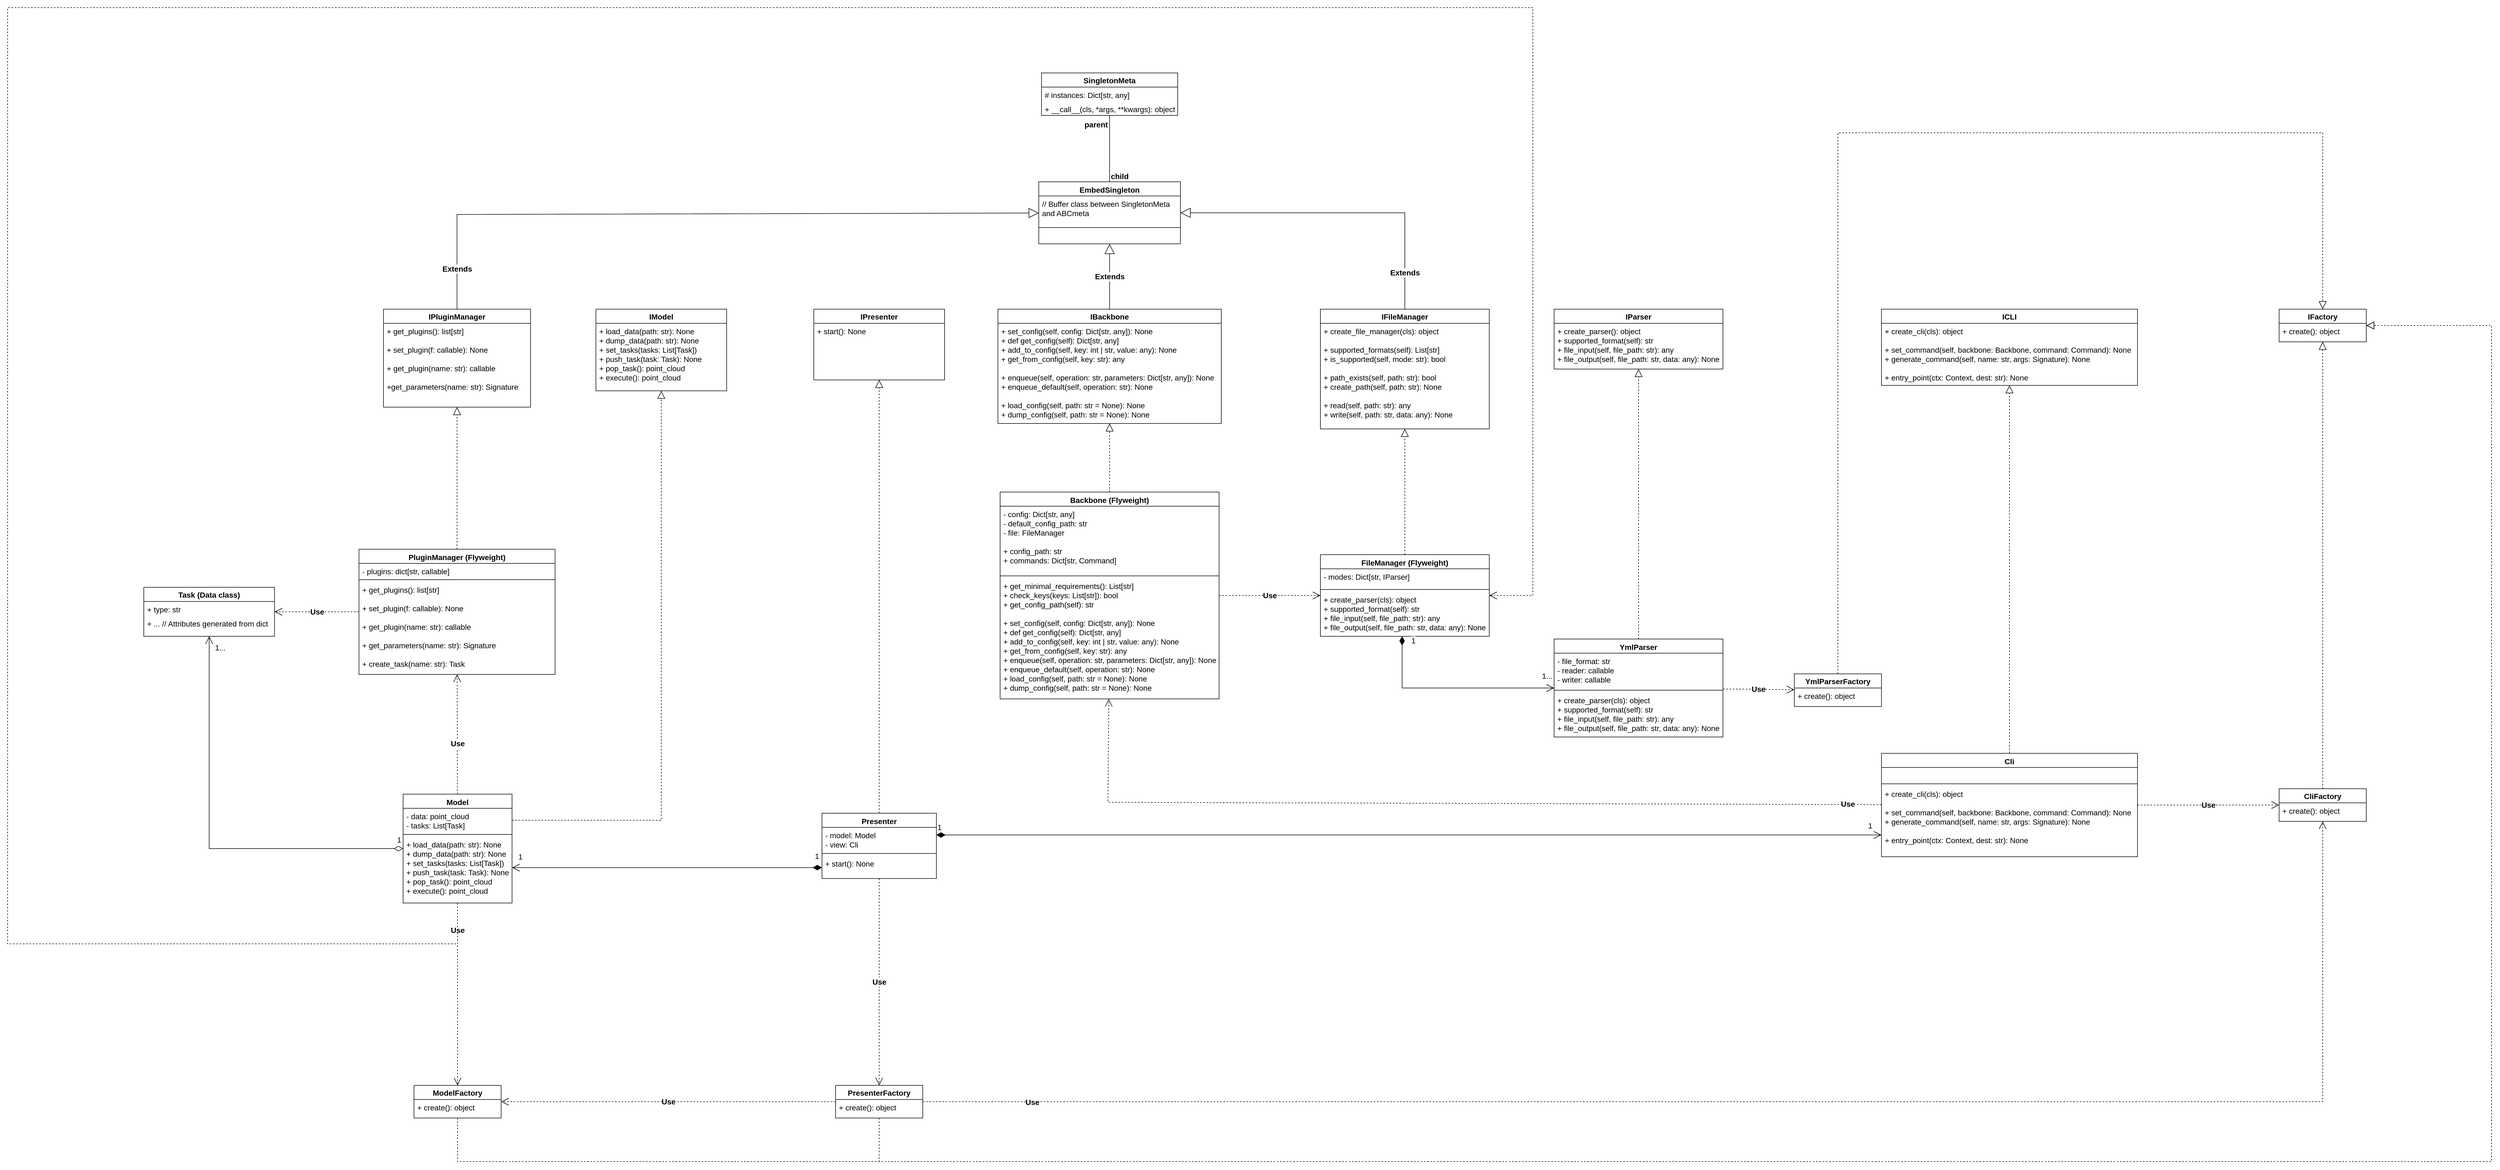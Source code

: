 <mxfile version="20.8.16" type="device"><diagram id="C5RBs43oDa-KdzZeNtuy" name="Page-1"><mxGraphModel dx="5408" dy="2427" grid="1" gridSize="10" guides="1" tooltips="1" connect="1" arrows="1" fold="1" page="1" pageScale="1" pageWidth="827" pageHeight="1169" math="0" shadow="0"><root><mxCell id="WIyWlLk6GJQsqaUBKTNV-0"/><mxCell id="WIyWlLk6GJQsqaUBKTNV-1" parent="WIyWlLk6GJQsqaUBKTNV-0"/><mxCell id="mrC0hWZG377ye2_TDIYc-4" value="IFactory" style="swimlane;fontStyle=1;childLayout=stackLayout;horizontal=1;startSize=26;fillColor=none;horizontalStack=0;resizeParent=1;resizeParentMax=0;resizeLast=0;collapsible=1;marginBottom=0;fontSize=14;" vertex="1" parent="WIyWlLk6GJQsqaUBKTNV-1"><mxGeometry x="1530" y="434" width="160" height="60" as="geometry"/></mxCell><mxCell id="mrC0hWZG377ye2_TDIYc-5" value="+ create(): object" style="text;strokeColor=none;fillColor=none;align=left;verticalAlign=top;spacingLeft=4;spacingRight=4;overflow=hidden;rotatable=0;points=[[0,0.5],[1,0.5]];portConstraint=eastwest;fontSize=14;" vertex="1" parent="mrC0hWZG377ye2_TDIYc-4"><mxGeometry y="26" width="160" height="34" as="geometry"/></mxCell><mxCell id="mrC0hWZG377ye2_TDIYc-10" value="SingletonMeta" style="swimlane;fontStyle=1;childLayout=stackLayout;horizontal=1;startSize=26;fillColor=none;horizontalStack=0;resizeParent=1;resizeParentMax=0;resizeLast=0;collapsible=1;marginBottom=0;fontSize=14;" vertex="1" parent="WIyWlLk6GJQsqaUBKTNV-1"><mxGeometry x="-742" width="250" height="78" as="geometry"/></mxCell><mxCell id="mrC0hWZG377ye2_TDIYc-11" value="# instances: Dict[str, any]" style="text;strokeColor=none;fillColor=none;align=left;verticalAlign=top;spacingLeft=4;spacingRight=4;overflow=hidden;rotatable=0;points=[[0,0.5],[1,0.5]];portConstraint=eastwest;fontSize=14;" vertex="1" parent="mrC0hWZG377ye2_TDIYc-10"><mxGeometry y="26" width="250" height="26" as="geometry"/></mxCell><mxCell id="mrC0hWZG377ye2_TDIYc-13" value="+ __call__(cls, *args, **kwargs): object" style="text;strokeColor=none;fillColor=none;align=left;verticalAlign=top;spacingLeft=4;spacingRight=4;overflow=hidden;rotatable=0;points=[[0,0.5],[1,0.5]];portConstraint=eastwest;fontSize=14;" vertex="1" parent="mrC0hWZG377ye2_TDIYc-10"><mxGeometry y="52" width="250" height="26" as="geometry"/></mxCell><mxCell id="mrC0hWZG377ye2_TDIYc-14" value="EmbedSingleton" style="swimlane;fontStyle=1;align=center;verticalAlign=top;childLayout=stackLayout;horizontal=1;startSize=26;horizontalStack=0;resizeParent=1;resizeParentMax=0;resizeLast=0;collapsible=1;marginBottom=0;fontSize=14;" vertex="1" parent="WIyWlLk6GJQsqaUBKTNV-1"><mxGeometry x="-747" y="200" width="260" height="114" as="geometry"/></mxCell><mxCell id="mrC0hWZG377ye2_TDIYc-15" value="// Buffer class between SingletonMeta&#10;and ABCmeta " style="text;strokeColor=none;fillColor=none;align=left;verticalAlign=top;spacingLeft=4;spacingRight=4;overflow=hidden;rotatable=0;points=[[0,0.5],[1,0.5]];portConstraint=eastwest;fontSize=14;" vertex="1" parent="mrC0hWZG377ye2_TDIYc-14"><mxGeometry y="26" width="260" height="54" as="geometry"/></mxCell><mxCell id="mrC0hWZG377ye2_TDIYc-16" value="" style="line;strokeWidth=1;fillColor=none;align=left;verticalAlign=middle;spacingTop=-1;spacingLeft=3;spacingRight=3;rotatable=0;labelPosition=right;points=[];portConstraint=eastwest;strokeColor=inherit;fontSize=14;" vertex="1" parent="mrC0hWZG377ye2_TDIYc-14"><mxGeometry y="80" width="260" height="8" as="geometry"/></mxCell><mxCell id="mrC0hWZG377ye2_TDIYc-17" value=" " style="text;strokeColor=none;fillColor=none;align=left;verticalAlign=top;spacingLeft=4;spacingRight=4;overflow=hidden;rotatable=0;points=[[0,0.5],[1,0.5]];portConstraint=eastwest;fontSize=14;" vertex="1" parent="mrC0hWZG377ye2_TDIYc-14"><mxGeometry y="88" width="260" height="26" as="geometry"/></mxCell><mxCell id="mrC0hWZG377ye2_TDIYc-18" value="" style="endArrow=none;html=1;edgeStyle=orthogonalEdgeStyle;rounded=0;fontSize=14;" edge="1" parent="WIyWlLk6GJQsqaUBKTNV-1" source="mrC0hWZG377ye2_TDIYc-10" target="mrC0hWZG377ye2_TDIYc-14"><mxGeometry relative="1" as="geometry"><mxPoint x="-572" y="160" as="sourcePoint"/><mxPoint x="-412" y="160" as="targetPoint"/></mxGeometry></mxCell><mxCell id="mrC0hWZG377ye2_TDIYc-19" value="&lt;b&gt;parent&lt;/b&gt;" style="edgeLabel;resizable=0;html=1;align=left;verticalAlign=bottom;fontSize=14;" connectable="0" vertex="1" parent="mrC0hWZG377ye2_TDIYc-18"><mxGeometry x="-1" relative="1" as="geometry"><mxPoint x="-48" y="27" as="offset"/></mxGeometry></mxCell><mxCell id="mrC0hWZG377ye2_TDIYc-20" value="&lt;b&gt;child&lt;/b&gt;" style="edgeLabel;resizable=0;html=1;align=right;verticalAlign=bottom;fontSize=14;" connectable="0" vertex="1" parent="mrC0hWZG377ye2_TDIYc-18"><mxGeometry x="1" relative="1" as="geometry"><mxPoint x="35" as="offset"/></mxGeometry></mxCell><mxCell id="mrC0hWZG377ye2_TDIYc-26" value="YmlParserFactory" style="swimlane;fontStyle=1;childLayout=stackLayout;horizontal=1;startSize=26;fillColor=none;horizontalStack=0;resizeParent=1;resizeParentMax=0;resizeLast=0;collapsible=1;marginBottom=0;fontSize=14;" vertex="1" parent="WIyWlLk6GJQsqaUBKTNV-1"><mxGeometry x="640" y="1104" width="160" height="60" as="geometry"/></mxCell><mxCell id="mrC0hWZG377ye2_TDIYc-27" value="+ create(): object" style="text;strokeColor=none;fillColor=none;align=left;verticalAlign=top;spacingLeft=4;spacingRight=4;overflow=hidden;rotatable=0;points=[[0,0.5],[1,0.5]];portConstraint=eastwest;fontSize=14;" vertex="1" parent="mrC0hWZG377ye2_TDIYc-26"><mxGeometry y="26" width="160" height="34" as="geometry"/></mxCell><mxCell id="mrC0hWZG377ye2_TDIYc-28" value="" style="endArrow=block;dashed=1;endFill=0;endSize=12;html=1;rounded=0;fontSize=14;" edge="1" parent="WIyWlLk6GJQsqaUBKTNV-1" source="mrC0hWZG377ye2_TDIYc-26" target="mrC0hWZG377ye2_TDIYc-4"><mxGeometry width="160" relative="1" as="geometry"><mxPoint x="480" y="140" as="sourcePoint"/><mxPoint x="640" y="140" as="targetPoint"/><Array as="points"><mxPoint x="720" y="110"/><mxPoint x="1610" y="110"/></Array></mxGeometry></mxCell><mxCell id="mrC0hWZG377ye2_TDIYc-32" value="CliFactory" style="swimlane;fontStyle=1;childLayout=stackLayout;horizontal=1;startSize=26;fillColor=none;horizontalStack=0;resizeParent=1;resizeParentMax=0;resizeLast=0;collapsible=1;marginBottom=0;fontSize=14;" vertex="1" parent="WIyWlLk6GJQsqaUBKTNV-1"><mxGeometry x="1530" y="1315" width="160" height="60" as="geometry"/></mxCell><mxCell id="mrC0hWZG377ye2_TDIYc-33" value="+ create(): object" style="text;strokeColor=none;fillColor=none;align=left;verticalAlign=top;spacingLeft=4;spacingRight=4;overflow=hidden;rotatable=0;points=[[0,0.5],[1,0.5]];portConstraint=eastwest;fontSize=14;" vertex="1" parent="mrC0hWZG377ye2_TDIYc-32"><mxGeometry y="26" width="160" height="34" as="geometry"/></mxCell><mxCell id="mrC0hWZG377ye2_TDIYc-34" value="" style="endArrow=block;dashed=1;endFill=0;endSize=12;html=1;rounded=0;fontSize=14;" edge="1" parent="WIyWlLk6GJQsqaUBKTNV-1" source="mrC0hWZG377ye2_TDIYc-32" target="mrC0hWZG377ye2_TDIYc-4"><mxGeometry width="160" relative="1" as="geometry"><mxPoint x="959.5" y="190" as="sourcePoint"/><mxPoint x="959.5" y="50" as="targetPoint"/></mxGeometry></mxCell><mxCell id="mrC0hWZG377ye2_TDIYc-35" value="IBackbone" style="swimlane;fontStyle=1;childLayout=stackLayout;horizontal=1;startSize=26;fillColor=none;horizontalStack=0;resizeParent=1;resizeParentMax=0;resizeLast=0;collapsible=1;marginBottom=0;fontSize=14;" vertex="1" parent="WIyWlLk6GJQsqaUBKTNV-1"><mxGeometry x="-822" y="434" width="410" height="210" as="geometry"/></mxCell><mxCell id="mrC0hWZG377ye2_TDIYc-36" value="+ set_config(self, config: Dict[str, any]): None&#10;+ def get_config(self): Dict[str, any]&#10;+ add_to_config(self, key: int | str, value: any): None&#10;+ get_from_config(self, key: str): any&#10;&#10;+ enqueue(self, operation: str, parameters: Dict[str, any]): None&#10;+ enqueue_default(self, operation: str): None&#10;&#10;+ load_config(self, path: str = None): None&#10;+ dump_config(self, path: str = None): None" style="text;strokeColor=none;fillColor=none;align=left;verticalAlign=top;spacingLeft=4;spacingRight=4;overflow=hidden;rotatable=0;points=[[0,0.5],[1,0.5]];portConstraint=eastwest;fontSize=14;" vertex="1" parent="mrC0hWZG377ye2_TDIYc-35"><mxGeometry y="26" width="410" height="184" as="geometry"/></mxCell><mxCell id="mrC0hWZG377ye2_TDIYc-42" value="Backbone (Flyweight)" style="swimlane;fontStyle=1;align=center;verticalAlign=top;childLayout=stackLayout;horizontal=1;startSize=26;horizontalStack=0;resizeParent=1;resizeParentMax=0;resizeLast=0;collapsible=1;marginBottom=0;fontSize=14;" vertex="1" parent="WIyWlLk6GJQsqaUBKTNV-1"><mxGeometry x="-818" y="770" width="402" height="380" as="geometry"/></mxCell><mxCell id="mrC0hWZG377ye2_TDIYc-43" value="- config: Dict[str, any]&#10;- default_config_path: str&#10;- file: FileManager&#10;&#10;+ config_path: str&#10;+ commands: Dict[str, Command]" style="text;strokeColor=none;fillColor=none;align=left;verticalAlign=top;spacingLeft=4;spacingRight=4;overflow=hidden;rotatable=0;points=[[0,0.5],[1,0.5]];portConstraint=eastwest;fontSize=14;" vertex="1" parent="mrC0hWZG377ye2_TDIYc-42"><mxGeometry y="26" width="402" height="124" as="geometry"/></mxCell><mxCell id="mrC0hWZG377ye2_TDIYc-44" value="" style="line;strokeWidth=1;fillColor=none;align=left;verticalAlign=middle;spacingTop=-1;spacingLeft=3;spacingRight=3;rotatable=0;labelPosition=right;points=[];portConstraint=eastwest;strokeColor=inherit;fontSize=14;" vertex="1" parent="mrC0hWZG377ye2_TDIYc-42"><mxGeometry y="150" width="402" height="8" as="geometry"/></mxCell><mxCell id="mrC0hWZG377ye2_TDIYc-45" value="+ get_minimal_requirements(): List[str]&#10;+ check_keys(keys: List[str]): bool&#10;+ get_config_path(self): str&#10;&#10;+ set_config(self, config: Dict[str, any]): None&#10;+ def get_config(self): Dict[str, any]&#10;+ add_to_config(self, key: int | str, value: any): None&#10;+ get_from_config(self, key: str): any&#10;+ enqueue(self, operation: str, parameters: Dict[str, any]): None&#10;+ enqueue_default(self, operation: str): None&#10;+ load_config(self, path: str = None): None&#10;+ dump_config(self, path: str = None): None&#10;" style="text;strokeColor=none;fillColor=none;align=left;verticalAlign=top;spacingLeft=4;spacingRight=4;overflow=hidden;rotatable=0;points=[[0,0.5],[1,0.5]];portConstraint=eastwest;fontSize=14;" vertex="1" parent="mrC0hWZG377ye2_TDIYc-42"><mxGeometry y="158" width="402" height="222" as="geometry"/></mxCell><mxCell id="mrC0hWZG377ye2_TDIYc-46" value="" style="endArrow=block;dashed=1;endFill=0;endSize=12;html=1;rounded=0;fontSize=14;" edge="1" parent="WIyWlLk6GJQsqaUBKTNV-1" source="mrC0hWZG377ye2_TDIYc-42" target="mrC0hWZG377ye2_TDIYc-35"><mxGeometry width="160" relative="1" as="geometry"><mxPoint x="-462.0" y="780" as="sourcePoint"/><mxPoint x="-331.1" y="640" as="targetPoint"/></mxGeometry></mxCell><mxCell id="mrC0hWZG377ye2_TDIYc-47" value="&lt;b&gt;Extends&lt;/b&gt;" style="endArrow=block;endSize=16;endFill=0;html=1;rounded=0;fontSize=14;" edge="1" parent="WIyWlLk6GJQsqaUBKTNV-1" source="mrC0hWZG377ye2_TDIYc-35" target="mrC0hWZG377ye2_TDIYc-14"><mxGeometry width="160" relative="1" as="geometry"><mxPoint x="-872" y="360" as="sourcePoint"/><mxPoint x="-712" y="360" as="targetPoint"/><mxPoint as="offset"/></mxGeometry></mxCell><mxCell id="mrC0hWZG377ye2_TDIYc-48" value="IParser" style="swimlane;fontStyle=1;childLayout=stackLayout;horizontal=1;startSize=26;fillColor=none;horizontalStack=0;resizeParent=1;resizeParentMax=0;resizeLast=0;collapsible=1;marginBottom=0;fontSize=14;" vertex="1" parent="WIyWlLk6GJQsqaUBKTNV-1"><mxGeometry x="199" y="434" width="310" height="110" as="geometry"/></mxCell><mxCell id="mrC0hWZG377ye2_TDIYc-51" value="+ create_parser(): object&#10;+ supported_format(self): str&#10;+ file_input(self, file_path: str): any&#10;+ file_output(self, file_path: str, data: any): None" style="text;strokeColor=none;fillColor=none;align=left;verticalAlign=top;spacingLeft=4;spacingRight=4;overflow=hidden;rotatable=0;points=[[0,0.5],[1,0.5]];portConstraint=eastwest;fontSize=14;" vertex="1" parent="mrC0hWZG377ye2_TDIYc-48"><mxGeometry y="26" width="310" height="84" as="geometry"/></mxCell><mxCell id="mrC0hWZG377ye2_TDIYc-52" value="YmlParser" style="swimlane;fontStyle=1;align=center;verticalAlign=top;childLayout=stackLayout;horizontal=1;startSize=26;horizontalStack=0;resizeParent=1;resizeParentMax=0;resizeLast=0;collapsible=1;marginBottom=0;fontSize=14;" vertex="1" parent="WIyWlLk6GJQsqaUBKTNV-1"><mxGeometry x="199" y="1040" width="310" height="180" as="geometry"/></mxCell><mxCell id="mrC0hWZG377ye2_TDIYc-53" value="- file_format: str&#10;- reader: callable&#10;- writer: callable" style="text;strokeColor=none;fillColor=none;align=left;verticalAlign=top;spacingLeft=4;spacingRight=4;overflow=hidden;rotatable=0;points=[[0,0.5],[1,0.5]];portConstraint=eastwest;fontSize=14;" vertex="1" parent="mrC0hWZG377ye2_TDIYc-52"><mxGeometry y="26" width="310" height="64" as="geometry"/></mxCell><mxCell id="mrC0hWZG377ye2_TDIYc-54" value="" style="line;strokeWidth=1;fillColor=none;align=left;verticalAlign=middle;spacingTop=-1;spacingLeft=3;spacingRight=3;rotatable=0;labelPosition=right;points=[];portConstraint=eastwest;strokeColor=inherit;fontSize=14;" vertex="1" parent="mrC0hWZG377ye2_TDIYc-52"><mxGeometry y="90" width="310" height="8" as="geometry"/></mxCell><mxCell id="mrC0hWZG377ye2_TDIYc-55" value="+ create_parser(cls): object&#10;+ supported_format(self): str&#10;+ file_input(self, file_path: str): any&#10;+ file_output(self, file_path: str, data: any): None" style="text;strokeColor=none;fillColor=none;align=left;verticalAlign=top;spacingLeft=4;spacingRight=4;overflow=hidden;rotatable=0;points=[[0,0.5],[1,0.5]];portConstraint=eastwest;fontSize=14;" vertex="1" parent="mrC0hWZG377ye2_TDIYc-52"><mxGeometry y="98" width="310" height="82" as="geometry"/></mxCell><mxCell id="mrC0hWZG377ye2_TDIYc-56" value="" style="endArrow=block;dashed=1;endFill=0;endSize=12;html=1;rounded=0;fontSize=14;" edge="1" parent="WIyWlLk6GJQsqaUBKTNV-1" source="mrC0hWZG377ye2_TDIYc-52" target="mrC0hWZG377ye2_TDIYc-48"><mxGeometry width="160" relative="1" as="geometry"><mxPoint x="-170" y="660" as="sourcePoint"/><mxPoint x="-170" y="530" as="targetPoint"/></mxGeometry></mxCell><mxCell id="mrC0hWZG377ye2_TDIYc-57" value="&lt;b&gt;Use&lt;/b&gt;" style="endArrow=open;endSize=12;dashed=1;html=1;rounded=0;fontSize=14;" edge="1" parent="WIyWlLk6GJQsqaUBKTNV-1" source="mrC0hWZG377ye2_TDIYc-52" target="mrC0hWZG377ye2_TDIYc-26"><mxGeometry width="160" relative="1" as="geometry"><mxPoint x="310" y="530" as="sourcePoint"/><mxPoint x="470" y="530" as="targetPoint"/></mxGeometry></mxCell><mxCell id="mrC0hWZG377ye2_TDIYc-59" value="FileManager (Flyweight)" style="swimlane;fontStyle=1;align=center;verticalAlign=top;childLayout=stackLayout;horizontal=1;startSize=26;horizontalStack=0;resizeParent=1;resizeParentMax=0;resizeLast=0;collapsible=1;marginBottom=0;fontSize=14;" vertex="1" parent="WIyWlLk6GJQsqaUBKTNV-1"><mxGeometry x="-230" y="885" width="310" height="150" as="geometry"/></mxCell><mxCell id="mrC0hWZG377ye2_TDIYc-60" value="- modes: Dict[str, IParser]" style="text;strokeColor=none;fillColor=none;align=left;verticalAlign=top;spacingLeft=4;spacingRight=4;overflow=hidden;rotatable=0;points=[[0,0.5],[1,0.5]];portConstraint=eastwest;fontSize=14;" vertex="1" parent="mrC0hWZG377ye2_TDIYc-59"><mxGeometry y="26" width="310" height="34" as="geometry"/></mxCell><mxCell id="mrC0hWZG377ye2_TDIYc-61" value="" style="line;strokeWidth=1;fillColor=none;align=left;verticalAlign=middle;spacingTop=-1;spacingLeft=3;spacingRight=3;rotatable=0;labelPosition=right;points=[];portConstraint=eastwest;strokeColor=inherit;fontSize=14;" vertex="1" parent="mrC0hWZG377ye2_TDIYc-59"><mxGeometry y="60" width="310" height="8" as="geometry"/></mxCell><mxCell id="mrC0hWZG377ye2_TDIYc-62" value="+ create_parser(cls): object&#10;+ supported_format(self): str&#10;+ file_input(self, file_path: str): any&#10;+ file_output(self, file_path: str, data: any): None" style="text;strokeColor=none;fillColor=none;align=left;verticalAlign=top;spacingLeft=4;spacingRight=4;overflow=hidden;rotatable=0;points=[[0,0.5],[1,0.5]];portConstraint=eastwest;fontSize=14;" vertex="1" parent="mrC0hWZG377ye2_TDIYc-59"><mxGeometry y="68" width="310" height="82" as="geometry"/></mxCell><mxCell id="mrC0hWZG377ye2_TDIYc-63" value="IFileManager" style="swimlane;fontStyle=1;childLayout=stackLayout;horizontal=1;startSize=26;fillColor=none;horizontalStack=0;resizeParent=1;resizeParentMax=0;resizeLast=0;collapsible=1;marginBottom=0;fontSize=14;" vertex="1" parent="WIyWlLk6GJQsqaUBKTNV-1"><mxGeometry x="-230" y="434" width="310" height="220" as="geometry"/></mxCell><mxCell id="mrC0hWZG377ye2_TDIYc-64" value="+ create_file_manager(cls): object&#10;&#10;+ supported_formats(self): List[str]&#10;+ is_supported(self, mode: str): bool&#10;&#10;+ path_exists(self, path: str): bool&#10;+ create_path(self, path: str): None&#10;&#10;+ read(self, path: str): any&#10;+ write(self, path: str, data: any): None" style="text;strokeColor=none;fillColor=none;align=left;verticalAlign=top;spacingLeft=4;spacingRight=4;overflow=hidden;rotatable=0;points=[[0,0.5],[1,0.5]];portConstraint=eastwest;fontSize=14;" vertex="1" parent="mrC0hWZG377ye2_TDIYc-63"><mxGeometry y="26" width="310" height="194" as="geometry"/></mxCell><mxCell id="mrC0hWZG377ye2_TDIYc-69" value="1" style="endArrow=open;html=1;endSize=12;startArrow=diamondThin;startSize=14;startFill=1;edgeStyle=orthogonalEdgeStyle;align=left;verticalAlign=bottom;rounded=0;fontSize=14;" edge="1" parent="WIyWlLk6GJQsqaUBKTNV-1" source="mrC0hWZG377ye2_TDIYc-59" target="mrC0hWZG377ye2_TDIYc-52"><mxGeometry x="-0.898" y="15" relative="1" as="geometry"><mxPoint x="190" y="510" as="sourcePoint"/><mxPoint x="350" y="510" as="targetPoint"/><Array as="points"><mxPoint x="-80" y="1130"/></Array><mxPoint as="offset"/></mxGeometry></mxCell><mxCell id="mrC0hWZG377ye2_TDIYc-70" value="1..." style="edgeLabel;html=1;align=center;verticalAlign=middle;resizable=0;points=[];fontSize=14;" vertex="1" connectable="0" parent="mrC0hWZG377ye2_TDIYc-69"><mxGeometry x="0.881" y="1" relative="1" as="geometry"><mxPoint x="9" y="-21" as="offset"/></mxGeometry></mxCell><mxCell id="mrC0hWZG377ye2_TDIYc-73" value="" style="endArrow=block;dashed=1;endFill=0;endSize=12;html=1;rounded=0;fontSize=14;" edge="1" parent="WIyWlLk6GJQsqaUBKTNV-1" source="mrC0hWZG377ye2_TDIYc-59" target="mrC0hWZG377ye2_TDIYc-63"><mxGeometry width="160" relative="1" as="geometry"><mxPoint x="180" y="810" as="sourcePoint"/><mxPoint x="340" y="810" as="targetPoint"/></mxGeometry></mxCell><mxCell id="mrC0hWZG377ye2_TDIYc-78" value="ICLI" style="swimlane;fontStyle=1;childLayout=stackLayout;horizontal=1;startSize=26;fillColor=none;horizontalStack=0;resizeParent=1;resizeParentMax=0;resizeLast=0;collapsible=1;marginBottom=0;fontSize=14;" vertex="1" parent="WIyWlLk6GJQsqaUBKTNV-1"><mxGeometry x="800" y="434" width="470" height="140" as="geometry"/></mxCell><mxCell id="mrC0hWZG377ye2_TDIYc-81" value="+ create_cli(cls): object&#10;&#10;+ set_command(self, backbone: Backbone, command: Command): None&#10;+ generate_command(self, name: str, args: Signature): None&#10;&#10;+ entry_point(ctx: Context, dest: str): None" style="text;strokeColor=none;fillColor=none;align=left;verticalAlign=top;spacingLeft=4;spacingRight=4;overflow=hidden;rotatable=0;points=[[0,0.5],[1,0.5]];portConstraint=eastwest;fontSize=14;" vertex="1" parent="mrC0hWZG377ye2_TDIYc-78"><mxGeometry y="26" width="470" height="114" as="geometry"/></mxCell><mxCell id="mrC0hWZG377ye2_TDIYc-83" value="Cli" style="swimlane;fontStyle=1;align=center;verticalAlign=top;childLayout=stackLayout;horizontal=1;startSize=26;horizontalStack=0;resizeParent=1;resizeParentMax=0;resizeLast=0;collapsible=1;marginBottom=0;fontSize=14;" vertex="1" parent="WIyWlLk6GJQsqaUBKTNV-1"><mxGeometry x="800" y="1250" width="470" height="190" as="geometry"/></mxCell><mxCell id="mrC0hWZG377ye2_TDIYc-84" value=" " style="text;strokeColor=none;fillColor=none;align=left;verticalAlign=top;spacingLeft=4;spacingRight=4;overflow=hidden;rotatable=0;points=[[0,0.5],[1,0.5]];portConstraint=eastwest;fontSize=14;" vertex="1" parent="mrC0hWZG377ye2_TDIYc-83"><mxGeometry y="26" width="470" height="26" as="geometry"/></mxCell><mxCell id="mrC0hWZG377ye2_TDIYc-85" value="" style="line;strokeWidth=1;fillColor=none;align=left;verticalAlign=middle;spacingTop=-1;spacingLeft=3;spacingRight=3;rotatable=0;labelPosition=right;points=[];portConstraint=eastwest;strokeColor=inherit;fontSize=14;" vertex="1" parent="mrC0hWZG377ye2_TDIYc-83"><mxGeometry y="52" width="470" height="8" as="geometry"/></mxCell><mxCell id="mrC0hWZG377ye2_TDIYc-86" value="+ create_cli(cls): object&#10;&#10;+ set_command(self, backbone: Backbone, command: Command): None&#10;+ generate_command(self, name: str, args: Signature): None&#10;&#10;+ entry_point(ctx: Context, dest: str): None" style="text;strokeColor=none;fillColor=none;align=left;verticalAlign=top;spacingLeft=4;spacingRight=4;overflow=hidden;rotatable=0;points=[[0,0.5],[1,0.5]];portConstraint=eastwest;fontSize=14;" vertex="1" parent="mrC0hWZG377ye2_TDIYc-83"><mxGeometry y="60" width="470" height="130" as="geometry"/></mxCell><mxCell id="mrC0hWZG377ye2_TDIYc-88" value="" style="endArrow=block;dashed=1;endFill=0;endSize=12;html=1;rounded=0;fontSize=14;" edge="1" parent="WIyWlLk6GJQsqaUBKTNV-1" source="mrC0hWZG377ye2_TDIYc-83" target="mrC0hWZG377ye2_TDIYc-81"><mxGeometry width="160" relative="1" as="geometry"><mxPoint x="1130" y="920" as="sourcePoint"/><mxPoint x="1300" y="190" as="targetPoint"/></mxGeometry></mxCell><mxCell id="mrC0hWZG377ye2_TDIYc-89" value="&lt;b&gt;Use&lt;/b&gt;" style="endArrow=open;endSize=12;dashed=1;html=1;rounded=0;fontSize=14;" edge="1" parent="WIyWlLk6GJQsqaUBKTNV-1" source="mrC0hWZG377ye2_TDIYc-83" target="mrC0hWZG377ye2_TDIYc-42"><mxGeometry x="-0.923" y="-1" width="160" relative="1" as="geometry"><mxPoint x="350" y="1580" as="sourcePoint"/><mxPoint x="510" y="1580" as="targetPoint"/><Array as="points"><mxPoint x="-620" y="1340"/></Array><mxPoint as="offset"/></mxGeometry></mxCell><mxCell id="mrC0hWZG377ye2_TDIYc-90" value="&lt;b&gt;Use&lt;/b&gt;" style="endArrow=open;endSize=12;dashed=1;html=1;rounded=0;fontSize=14;" edge="1" parent="WIyWlLk6GJQsqaUBKTNV-1" source="mrC0hWZG377ye2_TDIYc-83" target="mrC0hWZG377ye2_TDIYc-32"><mxGeometry width="160" relative="1" as="geometry"><mxPoint x="1490" y="1190" as="sourcePoint"/><mxPoint x="1930" y="1100" as="targetPoint"/></mxGeometry></mxCell><mxCell id="mrC0hWZG377ye2_TDIYc-91" value="&lt;b&gt;Extends&lt;/b&gt;" style="endArrow=block;endSize=16;endFill=0;html=1;rounded=0;fontSize=14;" edge="1" parent="WIyWlLk6GJQsqaUBKTNV-1" source="mrC0hWZG377ye2_TDIYc-63" target="mrC0hWZG377ye2_TDIYc-14"><mxGeometry x="-0.767" width="160" relative="1" as="geometry"><mxPoint x="-200" y="330" as="sourcePoint"/><mxPoint x="-200" y="210" as="targetPoint"/><mxPoint y="1" as="offset"/><Array as="points"><mxPoint x="-75" y="257"/></Array></mxGeometry></mxCell><mxCell id="mrC0hWZG377ye2_TDIYc-92" value="&lt;b&gt;Use&lt;/b&gt;" style="endArrow=open;endSize=12;dashed=1;html=1;rounded=0;fontSize=14;" edge="1" parent="WIyWlLk6GJQsqaUBKTNV-1" source="mrC0hWZG377ye2_TDIYc-42" target="mrC0hWZG377ye2_TDIYc-59"><mxGeometry width="160" relative="1" as="geometry"><mxPoint x="-360" y="790" as="sourcePoint"/><mxPoint x="-210" y="790" as="targetPoint"/></mxGeometry></mxCell><mxCell id="mrC0hWZG377ye2_TDIYc-93" value="IPluginManager" style="swimlane;fontStyle=1;childLayout=stackLayout;horizontal=1;startSize=26;fillColor=none;horizontalStack=0;resizeParent=1;resizeParentMax=0;resizeLast=0;collapsible=1;marginBottom=0;fontSize=14;" vertex="1" parent="WIyWlLk6GJQsqaUBKTNV-1"><mxGeometry x="-1950" y="434" width="270" height="180" as="geometry"/></mxCell><mxCell id="mrC0hWZG377ye2_TDIYc-95" value="+ get_plugins(): list[str]&#10;&#10;+ set_plugin(f: callable): None&#10;&#10;+ get_plugin(name: str): callable&#10;&#10;+get_parameters(name: str): Signature&#10;" style="text;strokeColor=none;fillColor=none;align=left;verticalAlign=top;spacingLeft=4;spacingRight=4;overflow=hidden;rotatable=0;points=[[0,0.5],[1,0.5]];portConstraint=eastwest;fontSize=14;" vertex="1" parent="mrC0hWZG377ye2_TDIYc-93"><mxGeometry y="26" width="270" height="154" as="geometry"/></mxCell><mxCell id="mrC0hWZG377ye2_TDIYc-97" value="&lt;b&gt;Extends&lt;/b&gt;" style="endArrow=block;endSize=16;endFill=0;html=1;rounded=0;fontSize=14;" edge="1" parent="WIyWlLk6GJQsqaUBKTNV-1" source="mrC0hWZG377ye2_TDIYc-93" target="mrC0hWZG377ye2_TDIYc-14"><mxGeometry x="-0.881" width="160" relative="1" as="geometry"><mxPoint x="-1100" y="360" as="sourcePoint"/><mxPoint x="-1330" y="230" as="targetPoint"/><mxPoint as="offset"/><Array as="points"><mxPoint x="-1815" y="260"/></Array></mxGeometry></mxCell><mxCell id="mrC0hWZG377ye2_TDIYc-99" value="PluginManager (Flyweight)" style="swimlane;fontStyle=1;align=center;verticalAlign=top;childLayout=stackLayout;horizontal=1;startSize=26;horizontalStack=0;resizeParent=1;resizeParentMax=0;resizeLast=0;collapsible=1;marginBottom=0;fontSize=14;" vertex="1" parent="WIyWlLk6GJQsqaUBKTNV-1"><mxGeometry x="-1995" y="875" width="360" height="230" as="geometry"/></mxCell><mxCell id="mrC0hWZG377ye2_TDIYc-100" value="- plugins: dict[str, callable]" style="text;strokeColor=none;fillColor=none;align=left;verticalAlign=top;spacingLeft=4;spacingRight=4;overflow=hidden;rotatable=0;points=[[0,0.5],[1,0.5]];portConstraint=eastwest;fontSize=14;" vertex="1" parent="mrC0hWZG377ye2_TDIYc-99"><mxGeometry y="26" width="360" height="26" as="geometry"/></mxCell><mxCell id="mrC0hWZG377ye2_TDIYc-101" value="" style="line;strokeWidth=1;fillColor=none;align=left;verticalAlign=middle;spacingTop=-1;spacingLeft=3;spacingRight=3;rotatable=0;labelPosition=right;points=[];portConstraint=eastwest;strokeColor=inherit;" vertex="1" parent="mrC0hWZG377ye2_TDIYc-99"><mxGeometry y="52" width="360" height="8" as="geometry"/></mxCell><mxCell id="mrC0hWZG377ye2_TDIYc-102" value="+ get_plugins(): list[str]&#10;&#10;+ set_plugin(f: callable): None&#10;&#10;+ get_plugin(name: str): callable&#10;&#10;+ get_parameters(name: str): Signature&#10;&#10;+ create_task(name: str): Task" style="text;strokeColor=none;fillColor=none;align=left;verticalAlign=top;spacingLeft=4;spacingRight=4;overflow=hidden;rotatable=0;points=[[0,0.5],[1,0.5]];portConstraint=eastwest;fontSize=14;" vertex="1" parent="mrC0hWZG377ye2_TDIYc-99"><mxGeometry y="60" width="360" height="170" as="geometry"/></mxCell><mxCell id="mrC0hWZG377ye2_TDIYc-103" value="" style="endArrow=block;dashed=1;endFill=0;endSize=12;html=1;rounded=0;fontSize=14;" edge="1" parent="WIyWlLk6GJQsqaUBKTNV-1" source="mrC0hWZG377ye2_TDIYc-99" target="mrC0hWZG377ye2_TDIYc-95"><mxGeometry width="160" relative="1" as="geometry"><mxPoint x="-1210" y="806" as="sourcePoint"/><mxPoint x="-1210" y="680" as="targetPoint"/></mxGeometry></mxCell><mxCell id="mrC0hWZG377ye2_TDIYc-104" value="Model" style="swimlane;fontStyle=1;align=center;verticalAlign=top;childLayout=stackLayout;horizontal=1;startSize=26;horizontalStack=0;resizeParent=1;resizeParentMax=0;resizeLast=0;collapsible=1;marginBottom=0;fontSize=14;" vertex="1" parent="WIyWlLk6GJQsqaUBKTNV-1"><mxGeometry x="-1914" y="1325" width="200" height="200" as="geometry"/></mxCell><mxCell id="mrC0hWZG377ye2_TDIYc-105" value="- data: point_cloud&#10;- tasks: List[Task]" style="text;strokeColor=none;fillColor=none;align=left;verticalAlign=top;spacingLeft=4;spacingRight=4;overflow=hidden;rotatable=0;points=[[0,0.5],[1,0.5]];portConstraint=eastwest;fontSize=14;" vertex="1" parent="mrC0hWZG377ye2_TDIYc-104"><mxGeometry y="26" width="200" height="44" as="geometry"/></mxCell><mxCell id="mrC0hWZG377ye2_TDIYc-106" value="" style="line;strokeWidth=1;fillColor=none;align=left;verticalAlign=middle;spacingTop=-1;spacingLeft=3;spacingRight=3;rotatable=0;labelPosition=right;points=[];portConstraint=eastwest;strokeColor=inherit;fontSize=14;" vertex="1" parent="mrC0hWZG377ye2_TDIYc-104"><mxGeometry y="70" width="200" height="8" as="geometry"/></mxCell><mxCell id="mrC0hWZG377ye2_TDIYc-107" value="+ load_data(path: str): None&#10;+ dump_data(path: str): None&#10;+ set_tasks(tasks: List[Task])&#10;+ push_task(task: Task): None&#10;+ pop_task(): point_cloud&#10;+ execute(): point_cloud" style="text;strokeColor=none;fillColor=none;align=left;verticalAlign=top;spacingLeft=4;spacingRight=4;overflow=hidden;rotatable=0;points=[[0,0.5],[1,0.5]];portConstraint=eastwest;fontSize=14;" vertex="1" parent="mrC0hWZG377ye2_TDIYc-104"><mxGeometry y="78" width="200" height="122" as="geometry"/></mxCell><mxCell id="mrC0hWZG377ye2_TDIYc-108" value="Task (Data class)" style="swimlane;fontStyle=1;childLayout=stackLayout;horizontal=1;startSize=26;fillColor=none;horizontalStack=0;resizeParent=1;resizeParentMax=0;resizeLast=0;collapsible=1;marginBottom=0;fontSize=14;" vertex="1" parent="WIyWlLk6GJQsqaUBKTNV-1"><mxGeometry x="-2390" y="945" width="240" height="90" as="geometry"/></mxCell><mxCell id="mrC0hWZG377ye2_TDIYc-109" value="+ type: str" style="text;strokeColor=none;fillColor=none;align=left;verticalAlign=top;spacingLeft=4;spacingRight=4;overflow=hidden;rotatable=0;points=[[0,0.5],[1,0.5]];portConstraint=eastwest;fontSize=14;" vertex="1" parent="mrC0hWZG377ye2_TDIYc-108"><mxGeometry y="26" width="240" height="26" as="geometry"/></mxCell><mxCell id="mrC0hWZG377ye2_TDIYc-110" value="+ ... // Attributes generated from dict" style="text;strokeColor=none;fillColor=none;align=left;verticalAlign=top;spacingLeft=4;spacingRight=4;overflow=hidden;rotatable=0;points=[[0,0.5],[1,0.5]];portConstraint=eastwest;fontSize=14;" vertex="1" parent="mrC0hWZG377ye2_TDIYc-108"><mxGeometry y="52" width="240" height="38" as="geometry"/></mxCell><mxCell id="mrC0hWZG377ye2_TDIYc-112" value="&lt;b&gt;Use&lt;/b&gt;" style="endArrow=open;endSize=12;dashed=1;html=1;rounded=0;fontSize=14;" edge="1" parent="WIyWlLk6GJQsqaUBKTNV-1" source="mrC0hWZG377ye2_TDIYc-99" target="mrC0hWZG377ye2_TDIYc-108"><mxGeometry width="160" relative="1" as="geometry"><mxPoint x="-1600" y="1080" as="sourcePoint"/><mxPoint x="-1440" y="1080" as="targetPoint"/></mxGeometry></mxCell><mxCell id="mrC0hWZG377ye2_TDIYc-114" value="1" style="endArrow=open;html=1;endSize=12;startArrow=diamondThin;startSize=14;startFill=0;edgeStyle=orthogonalEdgeStyle;align=left;verticalAlign=bottom;rounded=0;fontSize=14;" edge="1" parent="WIyWlLk6GJQsqaUBKTNV-1" source="mrC0hWZG377ye2_TDIYc-104" target="mrC0hWZG377ye2_TDIYc-108"><mxGeometry x="-0.964" y="-5" relative="1" as="geometry"><mxPoint x="-1290" y="1400" as="sourcePoint"/><mxPoint x="-1130" y="1400" as="targetPoint"/><mxPoint as="offset"/></mxGeometry></mxCell><mxCell id="mrC0hWZG377ye2_TDIYc-115" value="1..." style="edgeLabel;html=1;align=center;verticalAlign=middle;resizable=0;points=[];fontSize=14;" vertex="1" connectable="0" parent="mrC0hWZG377ye2_TDIYc-114"><mxGeometry x="0.818" y="-2" relative="1" as="geometry"><mxPoint x="18" y="-47" as="offset"/></mxGeometry></mxCell><mxCell id="mrC0hWZG377ye2_TDIYc-116" value="&lt;b&gt;Use&lt;/b&gt;" style="endArrow=open;endSize=12;dashed=1;html=1;rounded=0;fontSize=14;" edge="1" parent="WIyWlLk6GJQsqaUBKTNV-1" source="mrC0hWZG377ye2_TDIYc-104" target="mrC0hWZG377ye2_TDIYc-99"><mxGeometry x="-0.156" width="160" relative="1" as="geometry"><mxPoint x="-910" y="1130" as="sourcePoint"/><mxPoint x="-1069.998" y="1194" as="targetPoint"/><mxPoint as="offset"/></mxGeometry></mxCell><mxCell id="mrC0hWZG377ye2_TDIYc-117" value="&lt;b&gt;Use&lt;/b&gt;" style="endArrow=open;endSize=12;dashed=1;html=1;rounded=0;fontSize=14;" edge="1" parent="WIyWlLk6GJQsqaUBKTNV-1" source="mrC0hWZG377ye2_TDIYc-104" target="mrC0hWZG377ye2_TDIYc-59"><mxGeometry x="-0.985" width="160" relative="1" as="geometry"><mxPoint x="-1190" y="1620" as="sourcePoint"/><mxPoint y="400" as="targetPoint"/><Array as="points"><mxPoint x="-1814" y="1600"/><mxPoint x="-2640" y="1600"/><mxPoint x="-2640" y="-120"/><mxPoint x="160" y="-120"/><mxPoint x="160" y="960"/></Array><mxPoint as="offset"/></mxGeometry></mxCell><mxCell id="mrC0hWZG377ye2_TDIYc-118" value="IModel" style="swimlane;fontStyle=1;childLayout=stackLayout;horizontal=1;startSize=26;fillColor=none;horizontalStack=0;resizeParent=1;resizeParentMax=0;resizeLast=0;collapsible=1;marginBottom=0;fontSize=14;" vertex="1" parent="WIyWlLk6GJQsqaUBKTNV-1"><mxGeometry x="-1560" y="434" width="240" height="150" as="geometry"/></mxCell><mxCell id="mrC0hWZG377ye2_TDIYc-119" value="+ load_data(path: str): None&#10;+ dump_data(path: str): None&#10;+ set_tasks(tasks: List[Task])&#10;+ push_task(task: Task): None&#10;+ pop_task(): point_cloud&#10;+ execute(): point_cloud" style="text;strokeColor=none;fillColor=none;align=left;verticalAlign=top;spacingLeft=4;spacingRight=4;overflow=hidden;rotatable=0;points=[[0,0.5],[1,0.5]];portConstraint=eastwest;fontSize=14;" vertex="1" parent="mrC0hWZG377ye2_TDIYc-118"><mxGeometry y="26" width="240" height="124" as="geometry"/></mxCell><mxCell id="mrC0hWZG377ye2_TDIYc-122" value="" style="endArrow=block;dashed=1;endFill=0;endSize=12;html=1;rounded=0;fontSize=14;exitX=1;exitY=0.5;exitDx=0;exitDy=0;" edge="1" parent="WIyWlLk6GJQsqaUBKTNV-1" source="mrC0hWZG377ye2_TDIYc-105" target="mrC0hWZG377ye2_TDIYc-118"><mxGeometry width="160" relative="1" as="geometry"><mxPoint x="-960.0" y="656" as="sourcePoint"/><mxPoint x="-960.0" y="530" as="targetPoint"/><Array as="points"><mxPoint x="-1440" y="1373"/></Array></mxGeometry></mxCell><mxCell id="mrC0hWZG377ye2_TDIYc-123" value="ModelFactory" style="swimlane;fontStyle=1;childLayout=stackLayout;horizontal=1;startSize=26;fillColor=none;horizontalStack=0;resizeParent=1;resizeParentMax=0;resizeLast=0;collapsible=1;marginBottom=0;fontSize=14;" vertex="1" parent="WIyWlLk6GJQsqaUBKTNV-1"><mxGeometry x="-1894" y="1860" width="160" height="60" as="geometry"/></mxCell><mxCell id="mrC0hWZG377ye2_TDIYc-124" value="+ create(): object" style="text;strokeColor=none;fillColor=none;align=left;verticalAlign=top;spacingLeft=4;spacingRight=4;overflow=hidden;rotatable=0;points=[[0,0.5],[1,0.5]];portConstraint=eastwest;fontSize=14;" vertex="1" parent="mrC0hWZG377ye2_TDIYc-123"><mxGeometry y="26" width="160" height="34" as="geometry"/></mxCell><mxCell id="mrC0hWZG377ye2_TDIYc-125" value="IPresenter" style="swimlane;fontStyle=1;childLayout=stackLayout;horizontal=1;startSize=26;fillColor=none;horizontalStack=0;resizeParent=1;resizeParentMax=0;resizeLast=0;collapsible=1;marginBottom=0;fontSize=14;" vertex="1" parent="WIyWlLk6GJQsqaUBKTNV-1"><mxGeometry x="-1160" y="434" width="240" height="130" as="geometry"/></mxCell><mxCell id="mrC0hWZG377ye2_TDIYc-126" value="+ start(): None" style="text;strokeColor=none;fillColor=none;align=left;verticalAlign=top;spacingLeft=4;spacingRight=4;overflow=hidden;rotatable=0;points=[[0,0.5],[1,0.5]];portConstraint=eastwest;fontSize=14;" vertex="1" parent="mrC0hWZG377ye2_TDIYc-125"><mxGeometry y="26" width="240" height="104" as="geometry"/></mxCell><mxCell id="mrC0hWZG377ye2_TDIYc-127" value="" style="endArrow=open;endSize=12;dashed=1;html=1;rounded=0;fontSize=14;" edge="1" parent="WIyWlLk6GJQsqaUBKTNV-1" source="mrC0hWZG377ye2_TDIYc-104" target="mrC0hWZG377ye2_TDIYc-123"><mxGeometry width="160" relative="1" as="geometry"><mxPoint x="-1870" y="1660" as="sourcePoint"/><mxPoint x="-1710" y="1660" as="targetPoint"/></mxGeometry></mxCell><mxCell id="mrC0hWZG377ye2_TDIYc-128" value="" style="endArrow=block;dashed=1;endFill=0;endSize=12;html=1;rounded=0;fontSize=14;" edge="1" parent="WIyWlLk6GJQsqaUBKTNV-1" source="mrC0hWZG377ye2_TDIYc-123" target="mrC0hWZG377ye2_TDIYc-4"><mxGeometry width="160" relative="1" as="geometry"><mxPoint x="1860" y="610" as="sourcePoint"/><mxPoint x="2020" y="610" as="targetPoint"/><Array as="points"><mxPoint x="-1814" y="2000"/><mxPoint x="1920" y="2000"/><mxPoint x="1920" y="464"/></Array></mxGeometry></mxCell><mxCell id="mrC0hWZG377ye2_TDIYc-129" value="Presenter" style="swimlane;fontStyle=1;align=center;verticalAlign=top;childLayout=stackLayout;horizontal=1;startSize=26;horizontalStack=0;resizeParent=1;resizeParentMax=0;resizeLast=0;collapsible=1;marginBottom=0;fontSize=14;" vertex="1" parent="WIyWlLk6GJQsqaUBKTNV-1"><mxGeometry x="-1145" y="1360" width="210" height="120" as="geometry"/></mxCell><mxCell id="mrC0hWZG377ye2_TDIYc-130" value="- model: Model&#10;- view: Cli" style="text;strokeColor=none;fillColor=none;align=left;verticalAlign=top;spacingLeft=4;spacingRight=4;overflow=hidden;rotatable=0;points=[[0,0.5],[1,0.5]];portConstraint=eastwest;fontSize=14;" vertex="1" parent="mrC0hWZG377ye2_TDIYc-129"><mxGeometry y="26" width="210" height="44" as="geometry"/></mxCell><mxCell id="mrC0hWZG377ye2_TDIYc-131" value="" style="line;strokeWidth=1;fillColor=none;align=left;verticalAlign=middle;spacingTop=-1;spacingLeft=3;spacingRight=3;rotatable=0;labelPosition=right;points=[];portConstraint=eastwest;strokeColor=inherit;fontSize=14;" vertex="1" parent="mrC0hWZG377ye2_TDIYc-129"><mxGeometry y="70" width="210" height="8" as="geometry"/></mxCell><mxCell id="mrC0hWZG377ye2_TDIYc-132" value="+ start(): None" style="text;strokeColor=none;fillColor=none;align=left;verticalAlign=top;spacingLeft=4;spacingRight=4;overflow=hidden;rotatable=0;points=[[0,0.5],[1,0.5]];portConstraint=eastwest;fontSize=14;" vertex="1" parent="mrC0hWZG377ye2_TDIYc-129"><mxGeometry y="78" width="210" height="42" as="geometry"/></mxCell><mxCell id="mrC0hWZG377ye2_TDIYc-133" value="1" style="endArrow=open;html=1;endSize=12;startArrow=diamondThin;startSize=14;startFill=1;edgeStyle=orthogonalEdgeStyle;align=left;verticalAlign=bottom;rounded=0;fontSize=14;" edge="1" parent="WIyWlLk6GJQsqaUBKTNV-1" source="mrC0hWZG377ye2_TDIYc-129" target="mrC0hWZG377ye2_TDIYc-104"><mxGeometry x="-0.947" y="-10" relative="1" as="geometry"><mxPoint x="-1300" y="1690" as="sourcePoint"/><mxPoint x="-1140" y="1690" as="targetPoint"/><Array as="points"><mxPoint x="-1370" y="1460"/><mxPoint x="-1370" y="1460"/></Array><mxPoint as="offset"/></mxGeometry></mxCell><mxCell id="mrC0hWZG377ye2_TDIYc-134" value="1" style="edgeLabel;html=1;align=center;verticalAlign=middle;resizable=0;points=[];fontSize=14;" vertex="1" connectable="0" parent="mrC0hWZG377ye2_TDIYc-133"><mxGeometry x="0.83" y="2" relative="1" as="geometry"><mxPoint x="-34" y="-22" as="offset"/></mxGeometry></mxCell><mxCell id="mrC0hWZG377ye2_TDIYc-135" value="1" style="endArrow=open;html=1;endSize=12;startArrow=diamondThin;startSize=14;startFill=1;edgeStyle=orthogonalEdgeStyle;align=left;verticalAlign=bottom;rounded=0;fontSize=14;" edge="1" parent="WIyWlLk6GJQsqaUBKTNV-1" source="mrC0hWZG377ye2_TDIYc-129" target="mrC0hWZG377ye2_TDIYc-86"><mxGeometry x="-1" y="3" relative="1" as="geometry"><mxPoint x="-710" y="1450" as="sourcePoint"/><mxPoint x="-550" y="1450" as="targetPoint"/><Array as="points"><mxPoint x="760" y="1400"/><mxPoint x="760" y="1400"/></Array></mxGeometry></mxCell><mxCell id="mrC0hWZG377ye2_TDIYc-136" value="1" style="edgeLabel;html=1;align=center;verticalAlign=middle;resizable=0;points=[];fontSize=14;" vertex="1" connectable="0" parent="mrC0hWZG377ye2_TDIYc-135"><mxGeometry x="0.953" y="4" relative="1" as="geometry"><mxPoint x="20" y="-13" as="offset"/></mxGeometry></mxCell><mxCell id="mrC0hWZG377ye2_TDIYc-137" value="" style="endArrow=block;dashed=1;endFill=0;endSize=12;html=1;rounded=0;fontSize=14;" edge="1" parent="WIyWlLk6GJQsqaUBKTNV-1" source="mrC0hWZG377ye2_TDIYc-129" target="mrC0hWZG377ye2_TDIYc-125"><mxGeometry width="160" relative="1" as="geometry"><mxPoint x="-1270" y="830" as="sourcePoint"/><mxPoint x="-1110" y="830" as="targetPoint"/></mxGeometry></mxCell><mxCell id="mrC0hWZG377ye2_TDIYc-138" value="PresenterFactory" style="swimlane;fontStyle=1;childLayout=stackLayout;horizontal=1;startSize=26;fillColor=none;horizontalStack=0;resizeParent=1;resizeParentMax=0;resizeLast=0;collapsible=1;marginBottom=0;fontSize=14;" vertex="1" parent="WIyWlLk6GJQsqaUBKTNV-1"><mxGeometry x="-1120" y="1860" width="160" height="60" as="geometry"/></mxCell><mxCell id="mrC0hWZG377ye2_TDIYc-139" value="+ create(): object" style="text;strokeColor=none;fillColor=none;align=left;verticalAlign=top;spacingLeft=4;spacingRight=4;overflow=hidden;rotatable=0;points=[[0,0.5],[1,0.5]];portConstraint=eastwest;fontSize=14;" vertex="1" parent="mrC0hWZG377ye2_TDIYc-138"><mxGeometry y="26" width="160" height="34" as="geometry"/></mxCell><mxCell id="mrC0hWZG377ye2_TDIYc-140" value="&lt;b&gt;Use&lt;/b&gt;" style="endArrow=open;endSize=12;dashed=1;html=1;rounded=0;fontSize=14;" edge="1" parent="WIyWlLk6GJQsqaUBKTNV-1" source="mrC0hWZG377ye2_TDIYc-138" target="mrC0hWZG377ye2_TDIYc-123"><mxGeometry width="160" relative="1" as="geometry"><mxPoint x="-1390" y="1940" as="sourcePoint"/><mxPoint x="-1230" y="1940" as="targetPoint"/></mxGeometry></mxCell><mxCell id="mrC0hWZG377ye2_TDIYc-142" value="&lt;b&gt;Use&lt;/b&gt;" style="endArrow=open;endSize=12;dashed=1;html=1;rounded=0;fontSize=14;" edge="1" parent="WIyWlLk6GJQsqaUBKTNV-1" source="mrC0hWZG377ye2_TDIYc-138" target="mrC0hWZG377ye2_TDIYc-32"><mxGeometry x="-0.87" y="-1" width="160" relative="1" as="geometry"><mxPoint x="-766" y="1790" as="sourcePoint"/><mxPoint x="-1380.0" y="1790" as="targetPoint"/><Array as="points"><mxPoint x="1610" y="1890"/></Array><mxPoint as="offset"/></mxGeometry></mxCell><mxCell id="mrC0hWZG377ye2_TDIYc-143" value="" style="endArrow=block;dashed=1;endFill=0;endSize=12;html=1;rounded=0;fontSize=14;" edge="1" parent="WIyWlLk6GJQsqaUBKTNV-1" source="mrC0hWZG377ye2_TDIYc-138" target="mrC0hWZG377ye2_TDIYc-4"><mxGeometry width="160" relative="1" as="geometry"><mxPoint x="-1804" y="1916" as="sourcePoint"/><mxPoint x="1700" y="460" as="targetPoint"/><Array as="points"><mxPoint x="-1040" y="2000"/><mxPoint x="1920" y="2000"/><mxPoint x="1920" y="464"/></Array></mxGeometry></mxCell><mxCell id="mrC0hWZG377ye2_TDIYc-144" value="&lt;b&gt;Use&lt;/b&gt;" style="endArrow=open;endSize=12;dashed=1;html=1;rounded=0;fontSize=14;" edge="1" parent="WIyWlLk6GJQsqaUBKTNV-1" source="mrC0hWZG377ye2_TDIYc-129" target="mrC0hWZG377ye2_TDIYc-138"><mxGeometry width="160" relative="1" as="geometry"><mxPoint x="-876" y="1660" as="sourcePoint"/><mxPoint x="-1490" y="1660" as="targetPoint"/></mxGeometry></mxCell></root></mxGraphModel></diagram></mxfile>